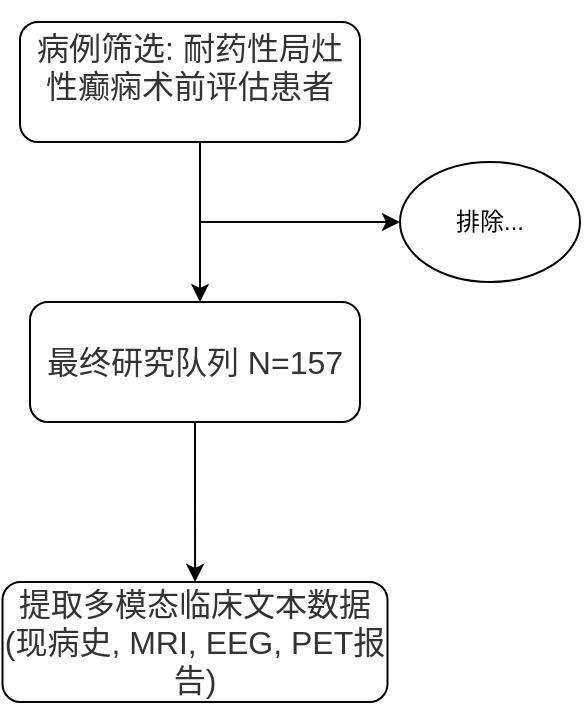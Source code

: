 <mxfile version="26.2.15">
  <diagram id="C5RBs43oDa-KdzZeNtuy" name="Page-1">
    <mxGraphModel dx="1034" dy="536" grid="1" gridSize="10" guides="1" tooltips="1" connect="1" arrows="1" fold="1" page="1" pageScale="1" pageWidth="827" pageHeight="1169" math="0" shadow="0">
      <root>
        <mxCell id="WIyWlLk6GJQsqaUBKTNV-0" />
        <mxCell id="WIyWlLk6GJQsqaUBKTNV-1" parent="WIyWlLk6GJQsqaUBKTNV-0" />
        <mxCell id="VY_llEG2cnRf11dQmREI-4" value="" style="edgeStyle=orthogonalEdgeStyle;rounded=0;orthogonalLoop=1;jettySize=auto;html=1;" edge="1" parent="WIyWlLk6GJQsqaUBKTNV-1" source="VY_llEG2cnRf11dQmREI-0" target="VY_llEG2cnRf11dQmREI-3">
          <mxGeometry relative="1" as="geometry">
            <Array as="points">
              <mxPoint x="400" y="100" />
              <mxPoint x="400" y="100" />
            </Array>
          </mxGeometry>
        </mxCell>
        <mxCell id="VY_llEG2cnRf11dQmREI-0" value="&#xa;&lt;span style=&quot;color: rgb(51, 51, 51); font-family: &amp;quot;trebuchet ms&amp;quot;, verdana, arial, sans-serif; font-size: 16px; font-style: normal; font-variant-ligatures: normal; font-variant-caps: normal; font-weight: 400; letter-spacing: normal; orphans: 2; text-align: center; text-indent: 0px; text-transform: none; widows: 2; word-spacing: 0px; -webkit-text-stroke-width: 0px; white-space: break-spaces; background-color: rgb(255, 255, 255); text-decoration-thickness: initial; text-decoration-style: initial; text-decoration-color: initial; display: inline !important; float: none;&quot;&gt;病例筛选: 耐药性局灶性癫痫术前评估患者&lt;/span&gt;&#xa;&#xa;" style="rounded=1;whiteSpace=wrap;html=1;" vertex="1" parent="WIyWlLk6GJQsqaUBKTNV-1">
          <mxGeometry x="310" y="20" width="170" height="60" as="geometry" />
        </mxCell>
        <mxCell id="VY_llEG2cnRf11dQmREI-10" value="" style="edgeStyle=orthogonalEdgeStyle;rounded=0;orthogonalLoop=1;jettySize=auto;html=1;" edge="1" parent="WIyWlLk6GJQsqaUBKTNV-1" source="VY_llEG2cnRf11dQmREI-3" target="VY_llEG2cnRf11dQmREI-9">
          <mxGeometry relative="1" as="geometry" />
        </mxCell>
        <mxCell id="VY_llEG2cnRf11dQmREI-3" value="&lt;span style=&quot;color: rgb(51, 51, 51); font-family: &amp;quot;trebuchet ms&amp;quot;, verdana, arial, sans-serif; font-size: 16px; text-wrap-mode: nowrap; background-color: rgb(255, 255, 255);&quot;&gt;最终研究队列 N=157&lt;/span&gt;" style="whiteSpace=wrap;html=1;rounded=1;" vertex="1" parent="WIyWlLk6GJQsqaUBKTNV-1">
          <mxGeometry x="315" y="160" width="165" height="60" as="geometry" />
        </mxCell>
        <mxCell id="VY_llEG2cnRf11dQmREI-7" value="" style="endArrow=classic;html=1;rounded=0;" edge="1" parent="WIyWlLk6GJQsqaUBKTNV-1">
          <mxGeometry width="50" height="50" relative="1" as="geometry">
            <mxPoint x="400" y="120" as="sourcePoint" />
            <mxPoint x="500" y="120" as="targetPoint" />
          </mxGeometry>
        </mxCell>
        <mxCell id="VY_llEG2cnRf11dQmREI-8" value="排除..." style="ellipse;whiteSpace=wrap;html=1;" vertex="1" parent="WIyWlLk6GJQsqaUBKTNV-1">
          <mxGeometry x="500" y="90" width="90" height="60" as="geometry" />
        </mxCell>
        <mxCell id="VY_llEG2cnRf11dQmREI-9" value="&lt;span style=&quot;color: rgb(51, 51, 51); font-family: &amp;quot;trebuchet ms&amp;quot;, verdana, arial, sans-serif; font-size: 16px; white-space-collapse: break-spaces; background-color: rgb(255, 255, 255);&quot;&gt;提取多模态临床文本数据&lt;/span&gt;&lt;br style=&quot;box-sizing: border-box; color: rgb(51, 51, 51); font-family: &amp;quot;trebuchet ms&amp;quot;, verdana, arial, sans-serif; font-size: 16px; white-space-collapse: break-spaces; background-color: rgb(255, 255, 255);&quot;&gt;&lt;span style=&quot;color: rgb(51, 51, 51); font-family: &amp;quot;trebuchet ms&amp;quot;, verdana, arial, sans-serif; font-size: 16px; white-space-collapse: break-spaces; background-color: rgb(255, 255, 255);&quot;&gt;(现病史, MRI, EEG, PET报告)&lt;/span&gt;" style="whiteSpace=wrap;html=1;rounded=1;" vertex="1" parent="WIyWlLk6GJQsqaUBKTNV-1">
          <mxGeometry x="301.25" y="300" width="192.5" height="60" as="geometry" />
        </mxCell>
      </root>
    </mxGraphModel>
  </diagram>
</mxfile>
